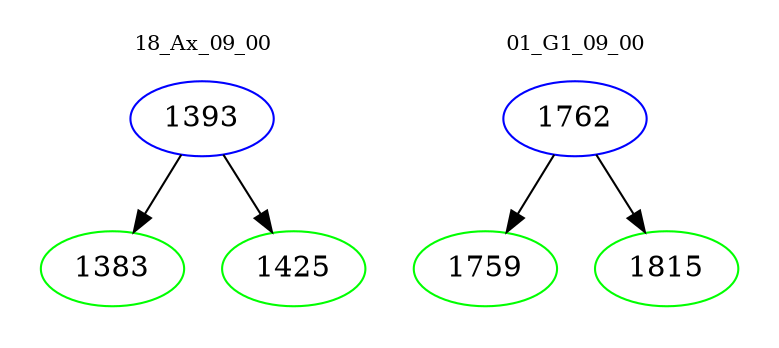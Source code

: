 digraph{
subgraph cluster_0 {
color = white
label = "18_Ax_09_00";
fontsize=10;
T0_1393 [label="1393", color="blue"]
T0_1393 -> T0_1383 [color="black"]
T0_1383 [label="1383", color="green"]
T0_1393 -> T0_1425 [color="black"]
T0_1425 [label="1425", color="green"]
}
subgraph cluster_1 {
color = white
label = "01_G1_09_00";
fontsize=10;
T1_1762 [label="1762", color="blue"]
T1_1762 -> T1_1759 [color="black"]
T1_1759 [label="1759", color="green"]
T1_1762 -> T1_1815 [color="black"]
T1_1815 [label="1815", color="green"]
}
}
